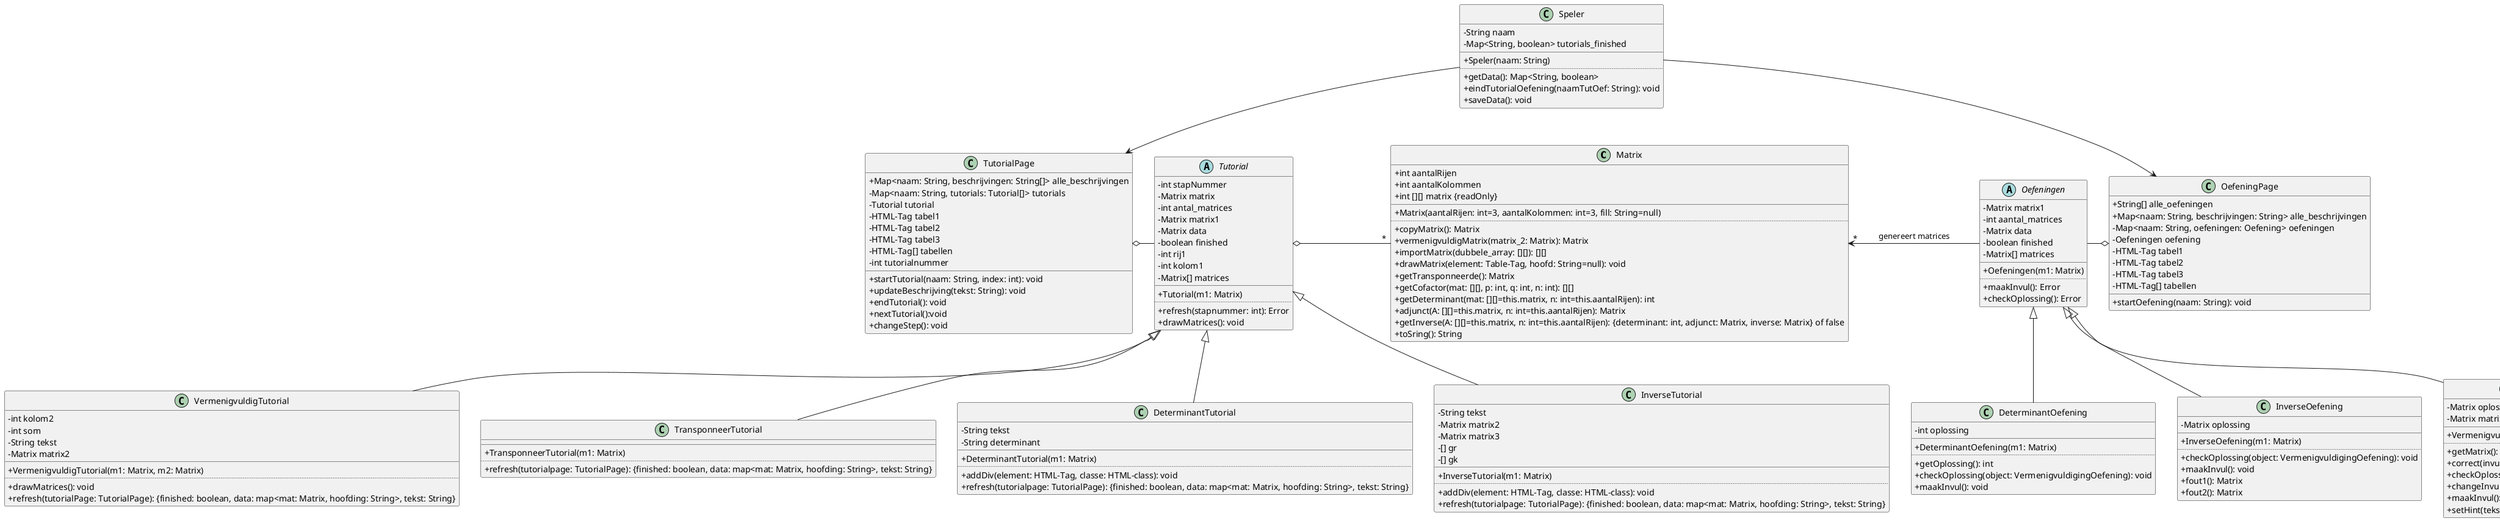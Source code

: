 


@startuml Matrix_Project
skinparam ClassAttributeIconSize 0 


class Matrix{
    + int aantalRijen
    + int aantalKolommen
    + int [][] matrix {readOnly}
    __
    + Matrix(aantalRijen: int=3, aantalKolommen: int=3, fill: String=null)
    ..
    + copyMatrix(): Matrix
    + vermenigvuldigMatrix(matrix_2: Matrix): Matrix
    + importMatrix(dubbele_array: [][]): [][]
    + drawMatrix(element: Table-Tag, hoofd: String=null): void
    + getTransponneerde(): Matrix
    + getCofactor(mat: [][], p: int, q: int, n: int): [][]
    + getDeterminant(mat: [][]=this.matrix, n: int=this.aantalRijen): int
    + adjunct(A: [][]=this.matrix, n: int=this.aantalRijen): Matrix
    + getInverse(A: [][]=this.matrix, n: int=this.aantalRijen): {determinant: int, adjunct: Matrix, inverse: Matrix} of false
    + toSring(): String
}

class TutorialPage{
    + Map<naam: String, beschrijvingen: String[]> alle_beschrijvingen
    - Map<naam: String, tutorials: Tutorial[]> tutorials
    - Tutorial tutorial
    - HTML-Tag tabel1
    - HTML-Tag tabel2
    - HTML-Tag tabel3
    - HTML-Tag[] tabellen
    - int tutorialnummer
    __
    + startTutorial(naam: String, index: int): void
    + updateBeschrijving(tekst: String): void
    + endTutorial(): void
    + nextTutorial():void
    + changeStep(): void
}

class OefeningPage{
    + String[] alle_oefeningen
    + Map<naam: String, beschrijvingen: String> alle_beschrijvingen
    - Map<naam: String, oefeningen: Oefening> oefeningen
    - Oefeningen oefening
    - HTML-Tag tabel1
    - HTML-Tag tabel2
    - HTML-Tag tabel3
    - HTML-Tag[] tabellen
    __
    + startOefening(naam: String): void
}


abstract class Tutorial{
    - int stapNummer
    - Matrix matrix
    - int antal_matrices
    - Matrix matrix1
    - Matrix data
    - boolean finished
    - int rij1
    - int kolom1
    - Matrix[] matrices
    __
    + Tutorial(m1: Matrix)
    ..
    + refresh(stapnummer: int): Error
    + drawMatrices(): void
}

class VermenigvuldigTutorial{
    - int kolom2
    - int som
    - String tekst
    - Matrix matrix2
    __
    + VermenigvuldigTutorial(m1: Matrix, m2: Matrix)
    ..
    + drawMatrices(): void
    + refresh(tutorialPage: TutorialPage): {finished: boolean, data: map<mat: Matrix, hoofding: String>, tekst: String}
}

class TransponneerTutorial{
    __
    + TransponneerTutorial(m1: Matrix)
    ..
    + refresh(tutorialpage: TutorialPage): {finished: boolean, data: map<mat: Matrix, hoofding: String>, tekst: String}
}

class DeterminantTutorial{
    - String tekst
    - String determinant
    __
    + DeterminantTutorial(m1: Matrix)
    ..
    + addDiv(element: HTML-Tag, classe: HTML-class): void
    + refresh(tutorialpage: TutorialPage): {finished: boolean, data: map<mat: Matrix, hoofding: String>, tekst: String}
}

class InverseTutorial{
    - String tekst
    - Matrix matrix2
    - Matrix matrix3
    - [] gr
    - [] gk
    __
    + InverseTutorial(m1: Matrix)
    ..
    + addDiv(element: HTML-Tag, classe: HTML-class): void
    + refresh(tutorialpage: TutorialPage): {finished: boolean, data: map<mat: Matrix, hoofding: String>, tekst: String}
}


abstract class Oefeningen{
    - Matrix matrix1
    - int aantal_matrices
    - Matrix data
    - boolean finished
    - Matrix[] matrices
    __
    + Oefeningen(m1: Matrix)
    ..
    + maakInvul(): Error
    + checkOplossing(): Error
}

class VermenigvuldigingOefening{
    - Matrix oplossing
    - Matrix matrix2
    __
    + VermenigvuldigingOefening(m1: Matrix, m2: Matrix)
    ..
    + getMatrix(): Matrix
    + correct(invul: Matrix): boolean
    + checkOplossing(object: VermenigvuldigingOefening): void
    + changeInvul(): void
    + maakInvul(): void
    + setHint(tekst: String): void
}

class DeterminantOefening{
    - int oplossing
    __
    + DeterminantOefening(m1: Matrix)
    ..
    + getOplossing(): int
    + checkOplossing(object: VermenigvuldigingOefening): void
    + maakInvul(): void
}

class InverseOefening{
    - Matrix oplossing
    __
    + InverseOefening(m1: Matrix)
    ..
    + checkOplossing(object: VermenigvuldigingOefening): void
    + maakInvul(): void
    + fout1(): Matrix
    + fout2(): Matrix
}


class Speler{
    - String naam
    - Map<String, boolean> tutorials_finished
    __
    + Speler(naam: String)
    ..
    + getData(): Map<String, boolean>
    + eindTutorialOefening(naamTutOef: String): void
    + saveData(): void
}



Oefeningen <|-- VermenigvuldigingOefening
Oefeningen <|-- DeterminantOefening
Oefeningen <|-- InverseOefening

Matrix "*" <- Oefeningen  :genereert matrices
Tutorial o- "*" Matrix

TutorialPage  o- Tutorial
Oefeningen -o OefeningPage

Tutorial <|-- VermenigvuldigTutorial
Tutorial <|-- DeterminantTutorial
Tutorial <|-- InverseTutorial
Tutorial <|-- TransponneerTutorial

Speler --> TutorialPage
Speler --> OefeningPage
@enduml